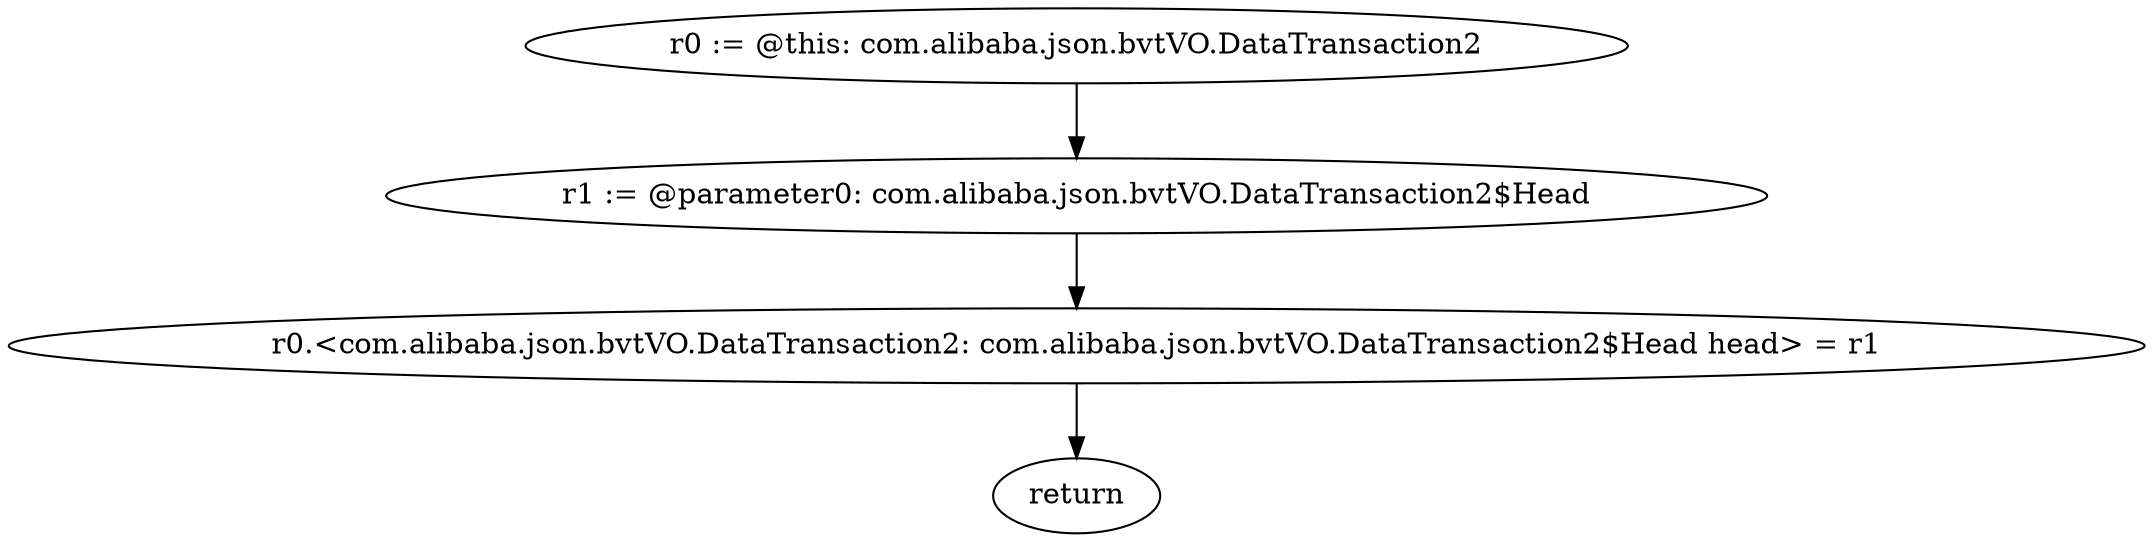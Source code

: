 digraph "unitGraph" {
    "r0 := @this: com.alibaba.json.bvtVO.DataTransaction2"
    "r1 := @parameter0: com.alibaba.json.bvtVO.DataTransaction2$Head"
    "r0.<com.alibaba.json.bvtVO.DataTransaction2: com.alibaba.json.bvtVO.DataTransaction2$Head head> = r1"
    "return"
    "r0 := @this: com.alibaba.json.bvtVO.DataTransaction2"->"r1 := @parameter0: com.alibaba.json.bvtVO.DataTransaction2$Head";
    "r1 := @parameter0: com.alibaba.json.bvtVO.DataTransaction2$Head"->"r0.<com.alibaba.json.bvtVO.DataTransaction2: com.alibaba.json.bvtVO.DataTransaction2$Head head> = r1";
    "r0.<com.alibaba.json.bvtVO.DataTransaction2: com.alibaba.json.bvtVO.DataTransaction2$Head head> = r1"->"return";
}
